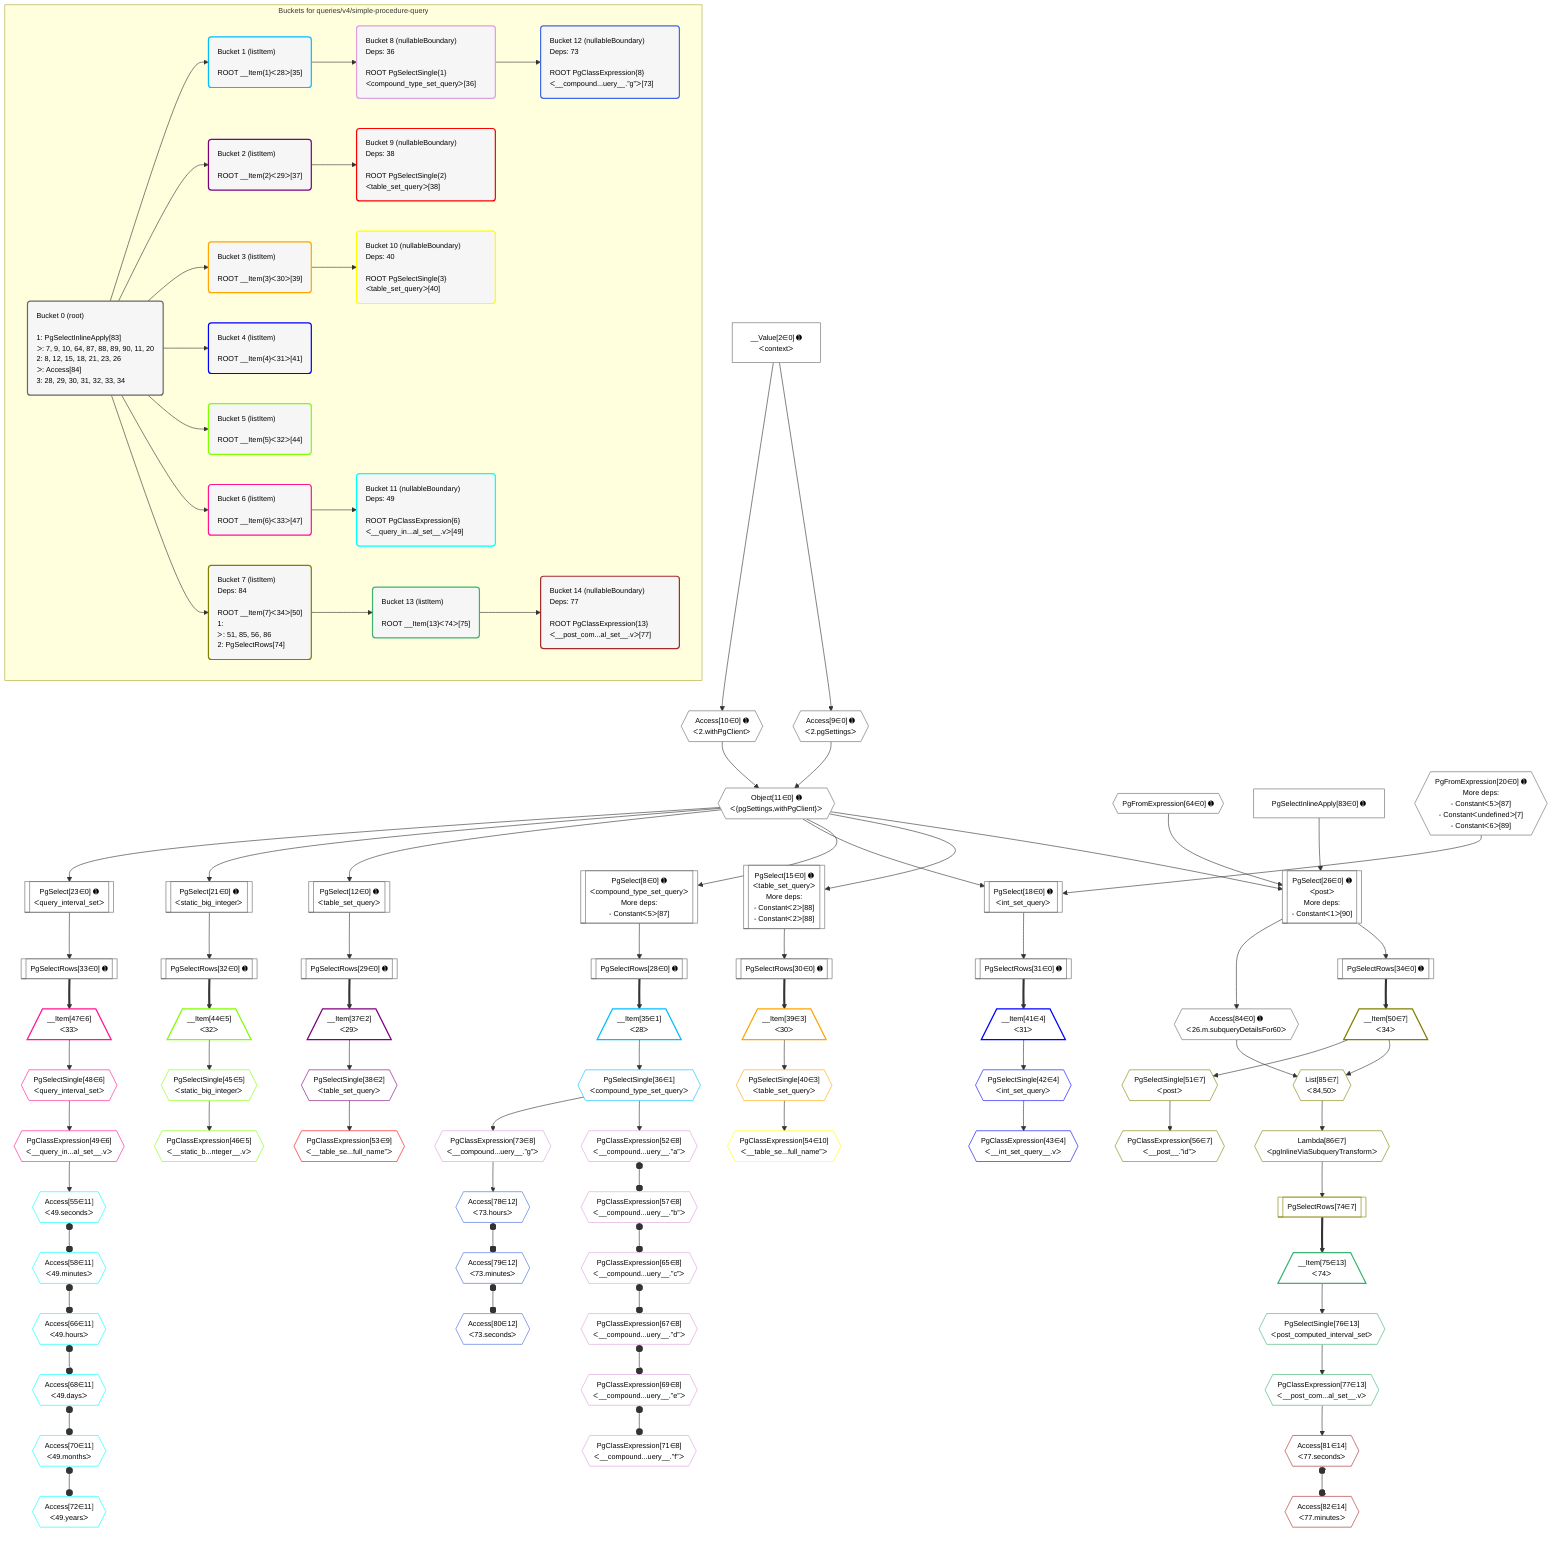 %%{init: {'themeVariables': { 'fontSize': '12px'}}}%%
graph TD
    classDef path fill:#eee,stroke:#000,color:#000
    classDef plan fill:#fff,stroke-width:1px,color:#000
    classDef itemplan fill:#fff,stroke-width:2px,color:#000
    classDef unbatchedplan fill:#dff,stroke-width:1px,color:#000
    classDef sideeffectplan fill:#fcc,stroke-width:2px,color:#000
    classDef bucket fill:#f6f6f6,color:#000,stroke-width:2px,text-align:left

    subgraph "Buckets for queries/v4/simple-procedure-query"
    Bucket0("Bucket 0 (root)<br /><br />1: PgSelectInlineApply[83]<br />ᐳ: 7, 9, 10, 64, 87, 88, 89, 90, 11, 20<br />2: 8, 12, 15, 18, 21, 23, 26<br />ᐳ: Access[84]<br />3: 28, 29, 30, 31, 32, 33, 34"):::bucket
    Bucket1("Bucket 1 (listItem)<br /><br />ROOT __Item{1}ᐸ28ᐳ[35]"):::bucket
    Bucket2("Bucket 2 (listItem)<br /><br />ROOT __Item{2}ᐸ29ᐳ[37]"):::bucket
    Bucket3("Bucket 3 (listItem)<br /><br />ROOT __Item{3}ᐸ30ᐳ[39]"):::bucket
    Bucket4("Bucket 4 (listItem)<br /><br />ROOT __Item{4}ᐸ31ᐳ[41]"):::bucket
    Bucket5("Bucket 5 (listItem)<br /><br />ROOT __Item{5}ᐸ32ᐳ[44]"):::bucket
    Bucket6("Bucket 6 (listItem)<br /><br />ROOT __Item{6}ᐸ33ᐳ[47]"):::bucket
    Bucket7("Bucket 7 (listItem)<br />Deps: 84<br /><br />ROOT __Item{7}ᐸ34ᐳ[50]<br />1: <br />ᐳ: 51, 85, 56, 86<br />2: PgSelectRows[74]"):::bucket
    Bucket8("Bucket 8 (nullableBoundary)<br />Deps: 36<br /><br />ROOT PgSelectSingle{1}ᐸcompound_type_set_queryᐳ[36]"):::bucket
    Bucket9("Bucket 9 (nullableBoundary)<br />Deps: 38<br /><br />ROOT PgSelectSingle{2}ᐸtable_set_queryᐳ[38]"):::bucket
    Bucket10("Bucket 10 (nullableBoundary)<br />Deps: 40<br /><br />ROOT PgSelectSingle{3}ᐸtable_set_queryᐳ[40]"):::bucket
    Bucket11("Bucket 11 (nullableBoundary)<br />Deps: 49<br /><br />ROOT PgClassExpression{6}ᐸ__query_in...al_set__.vᐳ[49]"):::bucket
    Bucket12("Bucket 12 (nullableBoundary)<br />Deps: 73<br /><br />ROOT PgClassExpression{8}ᐸ__compound...uery__.”g”ᐳ[73]"):::bucket
    Bucket13("Bucket 13 (listItem)<br /><br />ROOT __Item{13}ᐸ74ᐳ[75]"):::bucket
    Bucket14("Bucket 14 (nullableBoundary)<br />Deps: 77<br /><br />ROOT PgClassExpression{13}ᐸ__post_com...al_set__.vᐳ[77]"):::bucket
    end
    Bucket0 --> Bucket1 & Bucket2 & Bucket3 & Bucket4 & Bucket5 & Bucket6 & Bucket7
    Bucket1 --> Bucket8
    Bucket2 --> Bucket9
    Bucket3 --> Bucket10
    Bucket6 --> Bucket11
    Bucket7 --> Bucket13
    Bucket8 --> Bucket12
    Bucket13 --> Bucket14

    %% plan dependencies
    PgSelect26[["PgSelect[26∈0] ➊<br />ᐸpostᐳ<br />More deps:<br />- Constantᐸ1ᐳ[90]"]]:::plan
    Object11{{"Object[11∈0] ➊<br />ᐸ{pgSettings,withPgClient}ᐳ"}}:::plan
    PgFromExpression64{{"PgFromExpression[64∈0] ➊"}}:::plan
    PgSelectInlineApply83["PgSelectInlineApply[83∈0] ➊"]:::plan
    Object11 & PgFromExpression64 & PgSelectInlineApply83 --> PgSelect26
    PgSelect15[["PgSelect[15∈0] ➊<br />ᐸtable_set_queryᐳ<br />More deps:<br />- Constantᐸ2ᐳ[88]<br />- Constantᐸ2ᐳ[88]"]]:::plan
    Object11 --> PgSelect15
    PgFromExpression20{{"PgFromExpression[20∈0] ➊<br />More deps:<br />- Constantᐸ5ᐳ[87]<br />- Constantᐸundefinedᐳ[7]<br />- Constantᐸ6ᐳ[89]"}}:::plan
    PgSelect8[["PgSelect[8∈0] ➊<br />ᐸcompound_type_set_queryᐳ<br />More deps:<br />- Constantᐸ5ᐳ[87]"]]:::plan
    Object11 --> PgSelect8
    Access9{{"Access[9∈0] ➊<br />ᐸ2.pgSettingsᐳ"}}:::plan
    Access10{{"Access[10∈0] ➊<br />ᐸ2.withPgClientᐳ"}}:::plan
    Access9 & Access10 --> Object11
    PgSelect18[["PgSelect[18∈0] ➊<br />ᐸint_set_queryᐳ"]]:::plan
    Object11 & PgFromExpression20 --> PgSelect18
    __Value2["__Value[2∈0] ➊<br />ᐸcontextᐳ"]:::plan
    __Value2 --> Access9
    __Value2 --> Access10
    PgSelect12[["PgSelect[12∈0] ➊<br />ᐸtable_set_queryᐳ"]]:::plan
    Object11 --> PgSelect12
    PgSelect21[["PgSelect[21∈0] ➊<br />ᐸstatic_big_integerᐳ"]]:::plan
    Object11 --> PgSelect21
    PgSelect23[["PgSelect[23∈0] ➊<br />ᐸquery_interval_setᐳ"]]:::plan
    Object11 --> PgSelect23
    PgSelectRows28[["PgSelectRows[28∈0] ➊"]]:::plan
    PgSelect8 --> PgSelectRows28
    PgSelectRows29[["PgSelectRows[29∈0] ➊"]]:::plan
    PgSelect12 --> PgSelectRows29
    PgSelectRows30[["PgSelectRows[30∈0] ➊"]]:::plan
    PgSelect15 --> PgSelectRows30
    PgSelectRows31[["PgSelectRows[31∈0] ➊"]]:::plan
    PgSelect18 --> PgSelectRows31
    PgSelectRows32[["PgSelectRows[32∈0] ➊"]]:::plan
    PgSelect21 --> PgSelectRows32
    PgSelectRows33[["PgSelectRows[33∈0] ➊"]]:::plan
    PgSelect23 --> PgSelectRows33
    PgSelectRows34[["PgSelectRows[34∈0] ➊"]]:::plan
    PgSelect26 --> PgSelectRows34
    Access84{{"Access[84∈0] ➊<br />ᐸ26.m.subqueryDetailsFor60ᐳ"}}:::plan
    PgSelect26 --> Access84
    __Item35[/"__Item[35∈1]<br />ᐸ28ᐳ"\]:::itemplan
    PgSelectRows28 ==> __Item35
    PgSelectSingle36{{"PgSelectSingle[36∈1]<br />ᐸcompound_type_set_queryᐳ"}}:::plan
    __Item35 --> PgSelectSingle36
    __Item37[/"__Item[37∈2]<br />ᐸ29ᐳ"\]:::itemplan
    PgSelectRows29 ==> __Item37
    PgSelectSingle38{{"PgSelectSingle[38∈2]<br />ᐸtable_set_queryᐳ"}}:::plan
    __Item37 --> PgSelectSingle38
    __Item39[/"__Item[39∈3]<br />ᐸ30ᐳ"\]:::itemplan
    PgSelectRows30 ==> __Item39
    PgSelectSingle40{{"PgSelectSingle[40∈3]<br />ᐸtable_set_queryᐳ"}}:::plan
    __Item39 --> PgSelectSingle40
    __Item41[/"__Item[41∈4]<br />ᐸ31ᐳ"\]:::itemplan
    PgSelectRows31 ==> __Item41
    PgSelectSingle42{{"PgSelectSingle[42∈4]<br />ᐸint_set_queryᐳ"}}:::plan
    __Item41 --> PgSelectSingle42
    PgClassExpression43{{"PgClassExpression[43∈4]<br />ᐸ__int_set_query__.vᐳ"}}:::plan
    PgSelectSingle42 --> PgClassExpression43
    __Item44[/"__Item[44∈5]<br />ᐸ32ᐳ"\]:::itemplan
    PgSelectRows32 ==> __Item44
    PgSelectSingle45{{"PgSelectSingle[45∈5]<br />ᐸstatic_big_integerᐳ"}}:::plan
    __Item44 --> PgSelectSingle45
    PgClassExpression46{{"PgClassExpression[46∈5]<br />ᐸ__static_b...nteger__.vᐳ"}}:::plan
    PgSelectSingle45 --> PgClassExpression46
    __Item47[/"__Item[47∈6]<br />ᐸ33ᐳ"\]:::itemplan
    PgSelectRows33 ==> __Item47
    PgSelectSingle48{{"PgSelectSingle[48∈6]<br />ᐸquery_interval_setᐳ"}}:::plan
    __Item47 --> PgSelectSingle48
    PgClassExpression49{{"PgClassExpression[49∈6]<br />ᐸ__query_in...al_set__.vᐳ"}}:::plan
    PgSelectSingle48 --> PgClassExpression49
    List85{{"List[85∈7]<br />ᐸ84,50ᐳ"}}:::plan
    __Item50[/"__Item[50∈7]<br />ᐸ34ᐳ"\]:::itemplan
    Access84 & __Item50 --> List85
    PgSelectRows34 ==> __Item50
    PgSelectSingle51{{"PgSelectSingle[51∈7]<br />ᐸpostᐳ"}}:::plan
    __Item50 --> PgSelectSingle51
    PgClassExpression56{{"PgClassExpression[56∈7]<br />ᐸ__post__.”id”ᐳ"}}:::plan
    PgSelectSingle51 --> PgClassExpression56
    PgSelectRows74[["PgSelectRows[74∈7]"]]:::plan
    Lambda86{{"Lambda[86∈7]<br />ᐸpgInlineViaSubqueryTransformᐳ"}}:::plan
    Lambda86 --> PgSelectRows74
    List85 --> Lambda86
    PgClassExpression52{{"PgClassExpression[52∈8]<br />ᐸ__compound...uery__.”a”ᐳ"}}:::plan
    PgSelectSingle36 --> PgClassExpression52
    PgClassExpression57{{"PgClassExpression[57∈8]<br />ᐸ__compound...uery__.”b”ᐳ"}}:::plan
    PgClassExpression52 o--o PgClassExpression57
    PgClassExpression65{{"PgClassExpression[65∈8]<br />ᐸ__compound...uery__.”c”ᐳ"}}:::plan
    PgClassExpression57 o--o PgClassExpression65
    PgClassExpression67{{"PgClassExpression[67∈8]<br />ᐸ__compound...uery__.”d”ᐳ"}}:::plan
    PgClassExpression65 o--o PgClassExpression67
    PgClassExpression69{{"PgClassExpression[69∈8]<br />ᐸ__compound...uery__.”e”ᐳ"}}:::plan
    PgClassExpression67 o--o PgClassExpression69
    PgClassExpression71{{"PgClassExpression[71∈8]<br />ᐸ__compound...uery__.”f”ᐳ"}}:::plan
    PgClassExpression69 o--o PgClassExpression71
    PgClassExpression73{{"PgClassExpression[73∈8]<br />ᐸ__compound...uery__.”g”ᐳ"}}:::plan
    PgSelectSingle36 --> PgClassExpression73
    PgClassExpression53{{"PgClassExpression[53∈9]<br />ᐸ__table_se...full_name”ᐳ"}}:::plan
    PgSelectSingle38 --> PgClassExpression53
    PgClassExpression54{{"PgClassExpression[54∈10]<br />ᐸ__table_se...full_name”ᐳ"}}:::plan
    PgSelectSingle40 --> PgClassExpression54
    Access55{{"Access[55∈11]<br />ᐸ49.secondsᐳ"}}:::plan
    PgClassExpression49 --> Access55
    Access58{{"Access[58∈11]<br />ᐸ49.minutesᐳ"}}:::plan
    Access55 o--o Access58
    Access66{{"Access[66∈11]<br />ᐸ49.hoursᐳ"}}:::plan
    Access58 o--o Access66
    Access68{{"Access[68∈11]<br />ᐸ49.daysᐳ"}}:::plan
    Access66 o--o Access68
    Access70{{"Access[70∈11]<br />ᐸ49.monthsᐳ"}}:::plan
    Access68 o--o Access70
    Access72{{"Access[72∈11]<br />ᐸ49.yearsᐳ"}}:::plan
    Access70 o--o Access72
    Access78{{"Access[78∈12]<br />ᐸ73.hoursᐳ"}}:::plan
    PgClassExpression73 --> Access78
    Access79{{"Access[79∈12]<br />ᐸ73.minutesᐳ"}}:::plan
    Access78 o--o Access79
    Access80{{"Access[80∈12]<br />ᐸ73.secondsᐳ"}}:::plan
    Access79 o--o Access80
    __Item75[/"__Item[75∈13]<br />ᐸ74ᐳ"\]:::itemplan
    PgSelectRows74 ==> __Item75
    PgSelectSingle76{{"PgSelectSingle[76∈13]<br />ᐸpost_computed_interval_setᐳ"}}:::plan
    __Item75 --> PgSelectSingle76
    PgClassExpression77{{"PgClassExpression[77∈13]<br />ᐸ__post_com...al_set__.vᐳ"}}:::plan
    PgSelectSingle76 --> PgClassExpression77
    Access81{{"Access[81∈14]<br />ᐸ77.secondsᐳ"}}:::plan
    PgClassExpression77 --> Access81
    Access82{{"Access[82∈14]<br />ᐸ77.minutesᐳ"}}:::plan
    Access81 o--o Access82

    %% define steps
    classDef bucket0 stroke:#696969
    class Bucket0,__Value2,PgSelect8,Access9,Access10,Object11,PgSelect12,PgSelect15,PgSelect18,PgFromExpression20,PgSelect21,PgSelect23,PgSelect26,PgSelectRows28,PgSelectRows29,PgSelectRows30,PgSelectRows31,PgSelectRows32,PgSelectRows33,PgSelectRows34,PgFromExpression64,PgSelectInlineApply83,Access84 bucket0
    classDef bucket1 stroke:#00bfff
    class Bucket1,__Item35,PgSelectSingle36 bucket1
    classDef bucket2 stroke:#7f007f
    class Bucket2,__Item37,PgSelectSingle38 bucket2
    classDef bucket3 stroke:#ffa500
    class Bucket3,__Item39,PgSelectSingle40 bucket3
    classDef bucket4 stroke:#0000ff
    class Bucket4,__Item41,PgSelectSingle42,PgClassExpression43 bucket4
    classDef bucket5 stroke:#7fff00
    class Bucket5,__Item44,PgSelectSingle45,PgClassExpression46 bucket5
    classDef bucket6 stroke:#ff1493
    class Bucket6,__Item47,PgSelectSingle48,PgClassExpression49 bucket6
    classDef bucket7 stroke:#808000
    class Bucket7,__Item50,PgSelectSingle51,PgClassExpression56,PgSelectRows74,List85,Lambda86 bucket7
    classDef bucket8 stroke:#dda0dd
    class Bucket8,PgClassExpression52,PgClassExpression57,PgClassExpression65,PgClassExpression67,PgClassExpression69,PgClassExpression71,PgClassExpression73 bucket8
    classDef bucket9 stroke:#ff0000
    class Bucket9,PgClassExpression53 bucket9
    classDef bucket10 stroke:#ffff00
    class Bucket10,PgClassExpression54 bucket10
    classDef bucket11 stroke:#00ffff
    class Bucket11,Access55,Access58,Access66,Access68,Access70,Access72 bucket11
    classDef bucket12 stroke:#4169e1
    class Bucket12,Access78,Access79,Access80 bucket12
    classDef bucket13 stroke:#3cb371
    class Bucket13,__Item75,PgSelectSingle76,PgClassExpression77 bucket13
    classDef bucket14 stroke:#a52a2a
    class Bucket14,Access81,Access82 bucket14